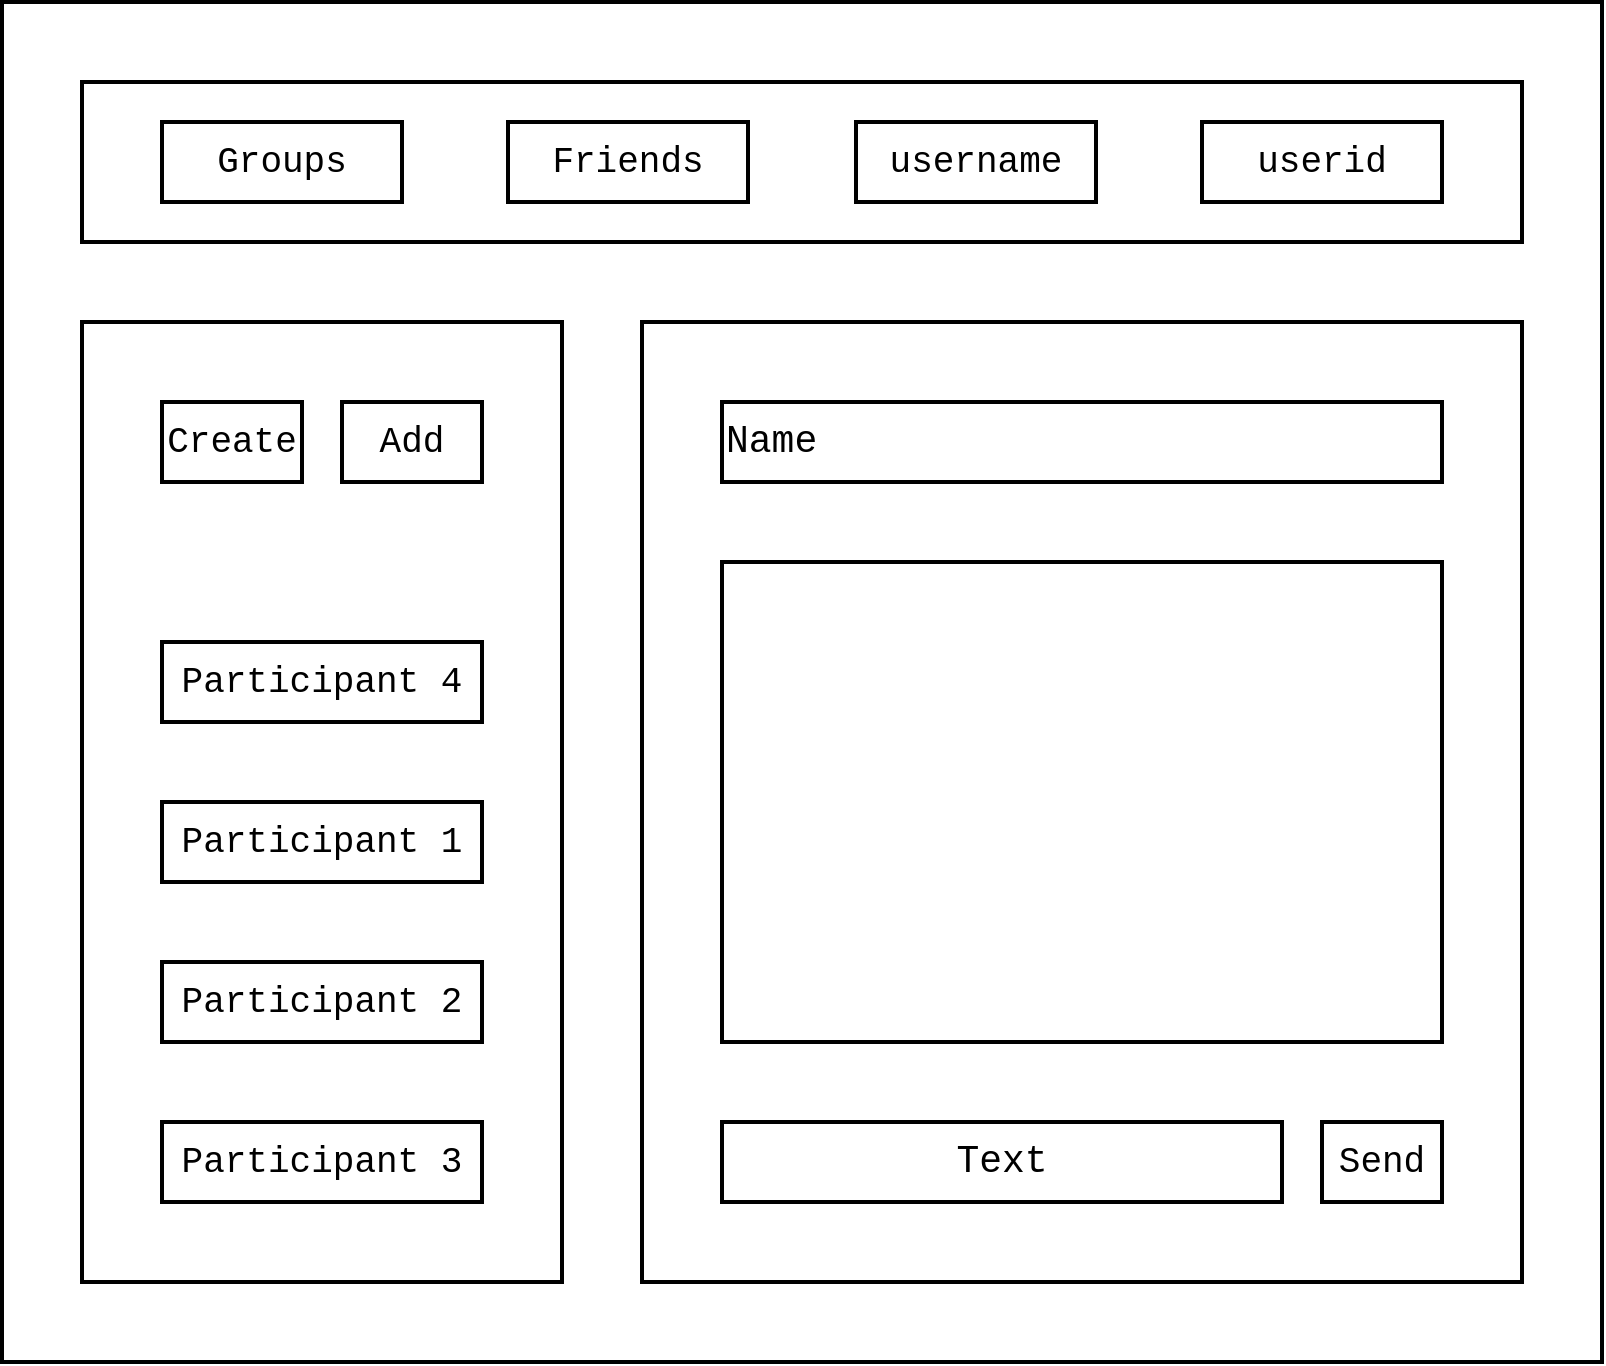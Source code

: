 <mxfile version="14.4.2" type="device"><diagram id="gKRbsU4CsH5-xRmReGZf" name="Page-1"><mxGraphModel dx="1038" dy="608" grid="1" gridSize="10" guides="1" tooltips="1" connect="1" arrows="1" fold="1" page="1" pageScale="1" pageWidth="850" pageHeight="1100" math="0" shadow="0"><root><mxCell id="0"/><mxCell id="1" parent="0"/><mxCell id="nwznmDC6-F2sKPd24eiw-1" value="" style="rounded=0;whiteSpace=wrap;html=1;fillColor=none;strokeWidth=2;" vertex="1" parent="1"><mxGeometry x="120" y="80" width="800" height="680" as="geometry"/></mxCell><mxCell id="nwznmDC6-F2sKPd24eiw-6" value="" style="rounded=0;whiteSpace=wrap;html=1;strokeWidth=2;fillColor=none;" vertex="1" parent="1"><mxGeometry x="160" y="120" width="720" height="80" as="geometry"/></mxCell><mxCell id="nwznmDC6-F2sKPd24eiw-7" value="username" style="rounded=0;whiteSpace=wrap;html=1;strokeWidth=2;fillColor=none;fontFamily=Courier New;fontSize=18;" vertex="1" parent="1"><mxGeometry x="547" y="140" width="120" height="40" as="geometry"/></mxCell><mxCell id="nwznmDC6-F2sKPd24eiw-8" value="userid" style="rounded=0;whiteSpace=wrap;html=1;strokeWidth=2;fillColor=none;fontFamily=Courier New;fontSize=18;" vertex="1" parent="1"><mxGeometry x="720" y="140" width="120" height="40" as="geometry"/></mxCell><mxCell id="nwznmDC6-F2sKPd24eiw-10" value="Groups" style="rounded=0;whiteSpace=wrap;html=1;strokeWidth=2;fillColor=none;fontFamily=Courier New;fontSize=18;" vertex="1" parent="1"><mxGeometry x="200" y="140" width="120" height="40" as="geometry"/></mxCell><mxCell id="nwznmDC6-F2sKPd24eiw-11" value="Friends" style="rounded=0;whiteSpace=wrap;html=1;strokeWidth=2;fillColor=none;fontFamily=Courier New;fontSize=18;" vertex="1" parent="1"><mxGeometry x="373" y="140" width="120" height="40" as="geometry"/></mxCell><mxCell id="nwznmDC6-F2sKPd24eiw-12" value="" style="rounded=0;whiteSpace=wrap;html=1;strokeWidth=2;fillColor=none;" vertex="1" parent="1"><mxGeometry x="160" y="240" width="240" height="480" as="geometry"/></mxCell><mxCell id="nwznmDC6-F2sKPd24eiw-13" value="Participant 1" style="rounded=0;whiteSpace=wrap;html=1;strokeWidth=2;fillColor=none;fontFamily=Courier New;fontSize=18;" vertex="1" parent="1"><mxGeometry x="200" y="480" width="160" height="40" as="geometry"/></mxCell><mxCell id="nwznmDC6-F2sKPd24eiw-14" value="Participant 2" style="rounded=0;whiteSpace=wrap;html=1;strokeWidth=2;fillColor=none;fontFamily=Courier New;fontSize=18;" vertex="1" parent="1"><mxGeometry x="200" y="560" width="160" height="40" as="geometry"/></mxCell><mxCell id="nwznmDC6-F2sKPd24eiw-15" value="Participant 3" style="rounded=0;whiteSpace=wrap;html=1;strokeWidth=2;fillColor=none;fontFamily=Courier New;fontSize=18;" vertex="1" parent="1"><mxGeometry x="200" y="640" width="160" height="40" as="geometry"/></mxCell><mxCell id="nwznmDC6-F2sKPd24eiw-16" value="Create" style="rounded=0;whiteSpace=wrap;html=1;strokeWidth=2;fillColor=none;fontFamily=Courier New;fontSize=18;" vertex="1" parent="1"><mxGeometry x="200" y="280" width="70" height="40" as="geometry"/></mxCell><mxCell id="nwznmDC6-F2sKPd24eiw-17" value="Add" style="rounded=0;whiteSpace=wrap;html=1;strokeWidth=2;fillColor=none;fontFamily=Courier New;fontSize=18;" vertex="1" parent="1"><mxGeometry x="290" y="280" width="70" height="40" as="geometry"/></mxCell><mxCell id="nwznmDC6-F2sKPd24eiw-18" value="Participant 4" style="rounded=0;whiteSpace=wrap;html=1;strokeWidth=2;fillColor=none;fontFamily=Courier New;fontSize=18;" vertex="1" parent="1"><mxGeometry x="200" y="400" width="160" height="40" as="geometry"/></mxCell><mxCell id="nwznmDC6-F2sKPd24eiw-19" value="" style="rounded=0;whiteSpace=wrap;html=1;strokeWidth=2;fillColor=none;" vertex="1" parent="1"><mxGeometry x="440" y="240" width="440" height="480" as="geometry"/></mxCell><mxCell id="nwznmDC6-F2sKPd24eiw-20" value="Name" style="rounded=0;whiteSpace=wrap;html=1;strokeWidth=2;fillColor=none;fontSize=19;fontFamily=Courier New;align=left;" vertex="1" parent="1"><mxGeometry x="480" y="280" width="360" height="40" as="geometry"/></mxCell><mxCell id="nwznmDC6-F2sKPd24eiw-21" value="" style="rounded=0;whiteSpace=wrap;html=1;strokeWidth=2;fillColor=none;" vertex="1" parent="1"><mxGeometry x="480" y="360" width="360" height="240" as="geometry"/></mxCell><mxCell id="nwznmDC6-F2sKPd24eiw-22" value="Text" style="rounded=0;whiteSpace=wrap;html=1;strokeWidth=2;fillColor=none;fontSize=19;fontFamily=Courier New;align=center;" vertex="1" parent="1"><mxGeometry x="480" y="640" width="280" height="40" as="geometry"/></mxCell><mxCell id="nwznmDC6-F2sKPd24eiw-23" value="Send" style="rounded=0;whiteSpace=wrap;html=1;strokeWidth=2;fillColor=none;fontFamily=Courier New;fontSize=18;" vertex="1" parent="1"><mxGeometry x="780" y="640" width="60" height="40" as="geometry"/></mxCell></root></mxGraphModel></diagram></mxfile>